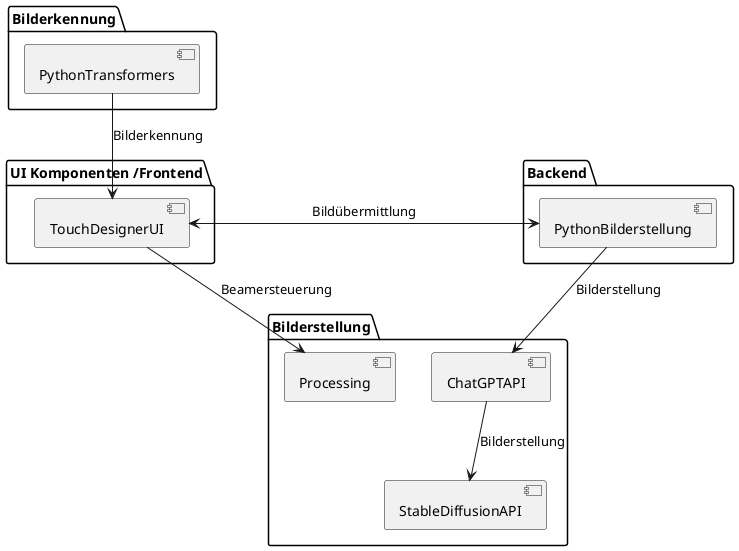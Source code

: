 @startuml Components

package "Bilderkennung" {
    [PythonTransformers]
}

package "UI Komponenten /Frontend" {
    [TouchDesignerUI]
}

package "Bilderstellung" {
    [ChatGPTAPI]
    [StableDiffusionAPI]
    [Processing]
}

package "Backend" {
   
    [PythonBilderstellung]
}

PythonTransformers --> TouchDesignerUI : "Bilderkennung"
TouchDesignerUI --> PythonBilderstellung 
PythonBilderstellung --> ChatGPTAPI : "Bilderstellung"
ChatGPTAPI --> StableDiffusionAPI : "Bilderstellung"
PythonBilderstellung --..--> TouchDesignerUI : "Bildübermittlung"
TouchDesignerUI --> Processing : "Beamersteuerung"

@enduml
